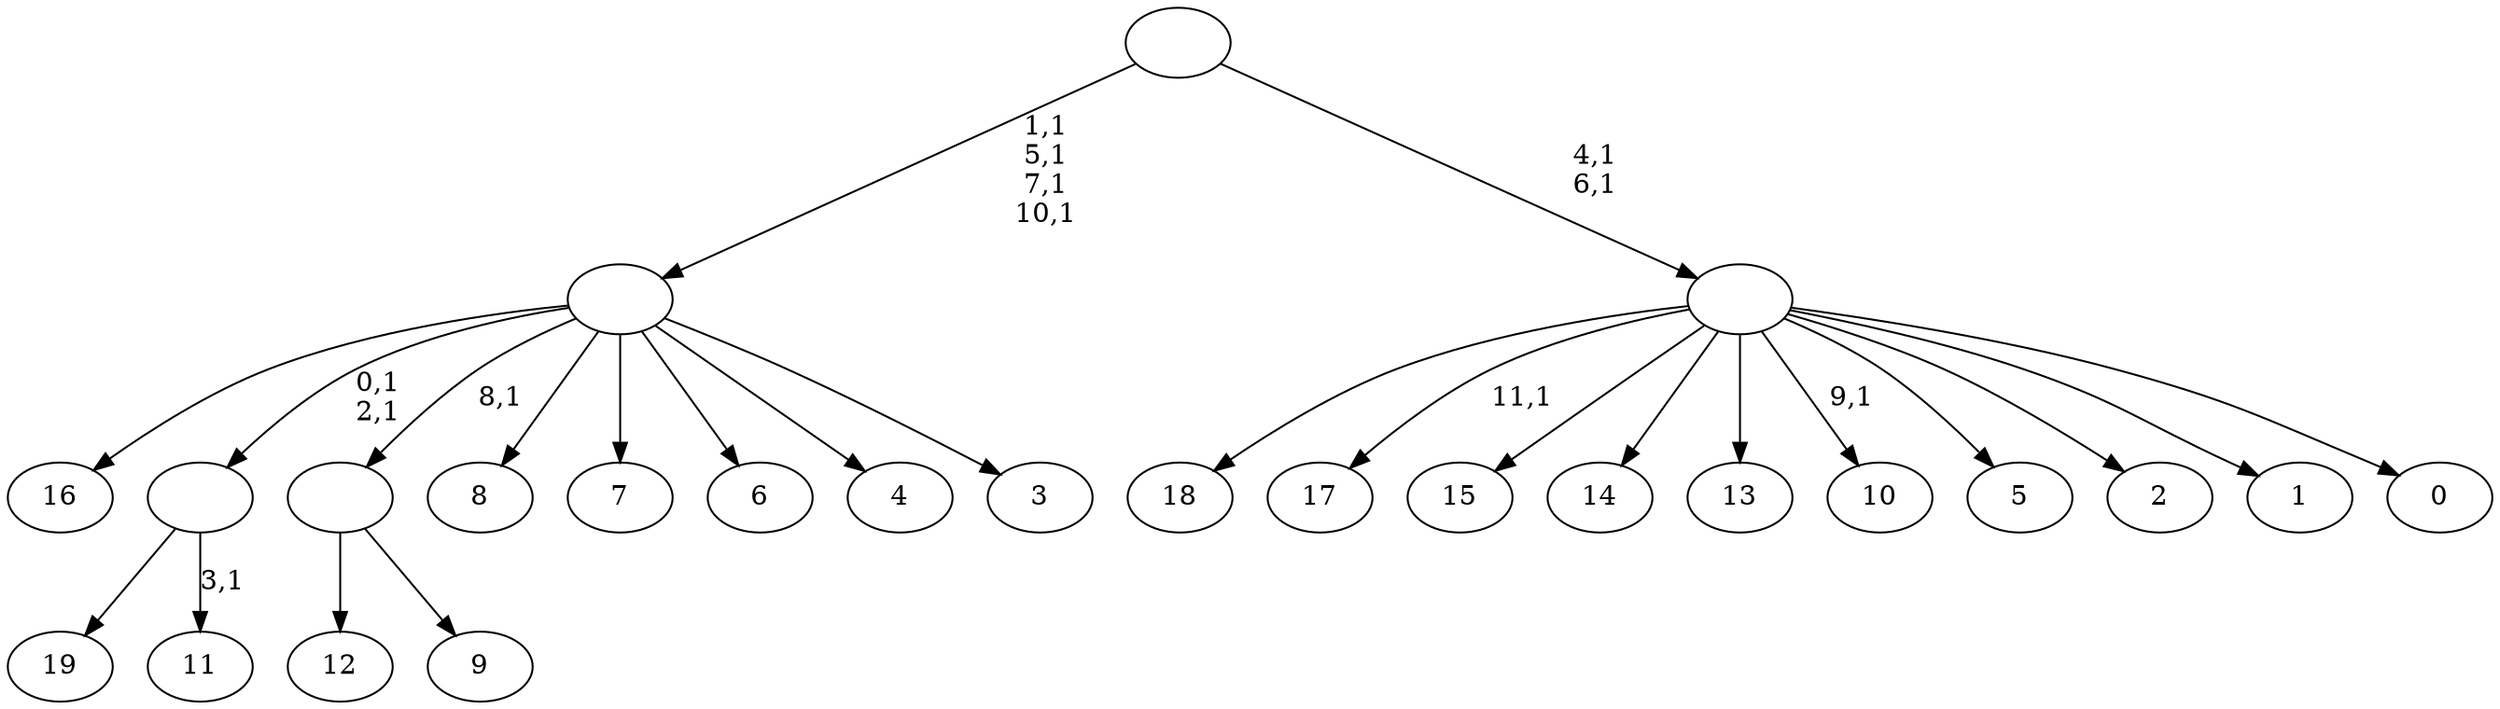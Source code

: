 digraph T {
	32 [label="19"]
	31 [label="18"]
	30 [label="17"]
	28 [label="16"]
	27 [label="15"]
	26 [label="14"]
	25 [label="13"]
	24 [label="12"]
	23 [label="11"]
	21 [label=""]
	19 [label="10"]
	17 [label="9"]
	16 [label=""]
	15 [label="8"]
	14 [label="7"]
	13 [label="6"]
	12 [label="5"]
	11 [label="4"]
	10 [label="3"]
	9 [label=""]
	5 [label="2"]
	4 [label="1"]
	3 [label="0"]
	2 [label=""]
	0 [label=""]
	21 -> 23 [label="3,1"]
	21 -> 32 [label=""]
	16 -> 24 [label=""]
	16 -> 17 [label=""]
	9 -> 21 [label="0,1\n2,1"]
	9 -> 28 [label=""]
	9 -> 16 [label="8,1"]
	9 -> 15 [label=""]
	9 -> 14 [label=""]
	9 -> 13 [label=""]
	9 -> 11 [label=""]
	9 -> 10 [label=""]
	2 -> 19 [label="9,1"]
	2 -> 30 [label="11,1"]
	2 -> 31 [label=""]
	2 -> 27 [label=""]
	2 -> 26 [label=""]
	2 -> 25 [label=""]
	2 -> 12 [label=""]
	2 -> 5 [label=""]
	2 -> 4 [label=""]
	2 -> 3 [label=""]
	0 -> 2 [label="4,1\n6,1"]
	0 -> 9 [label="1,1\n5,1\n7,1\n10,1"]
}
